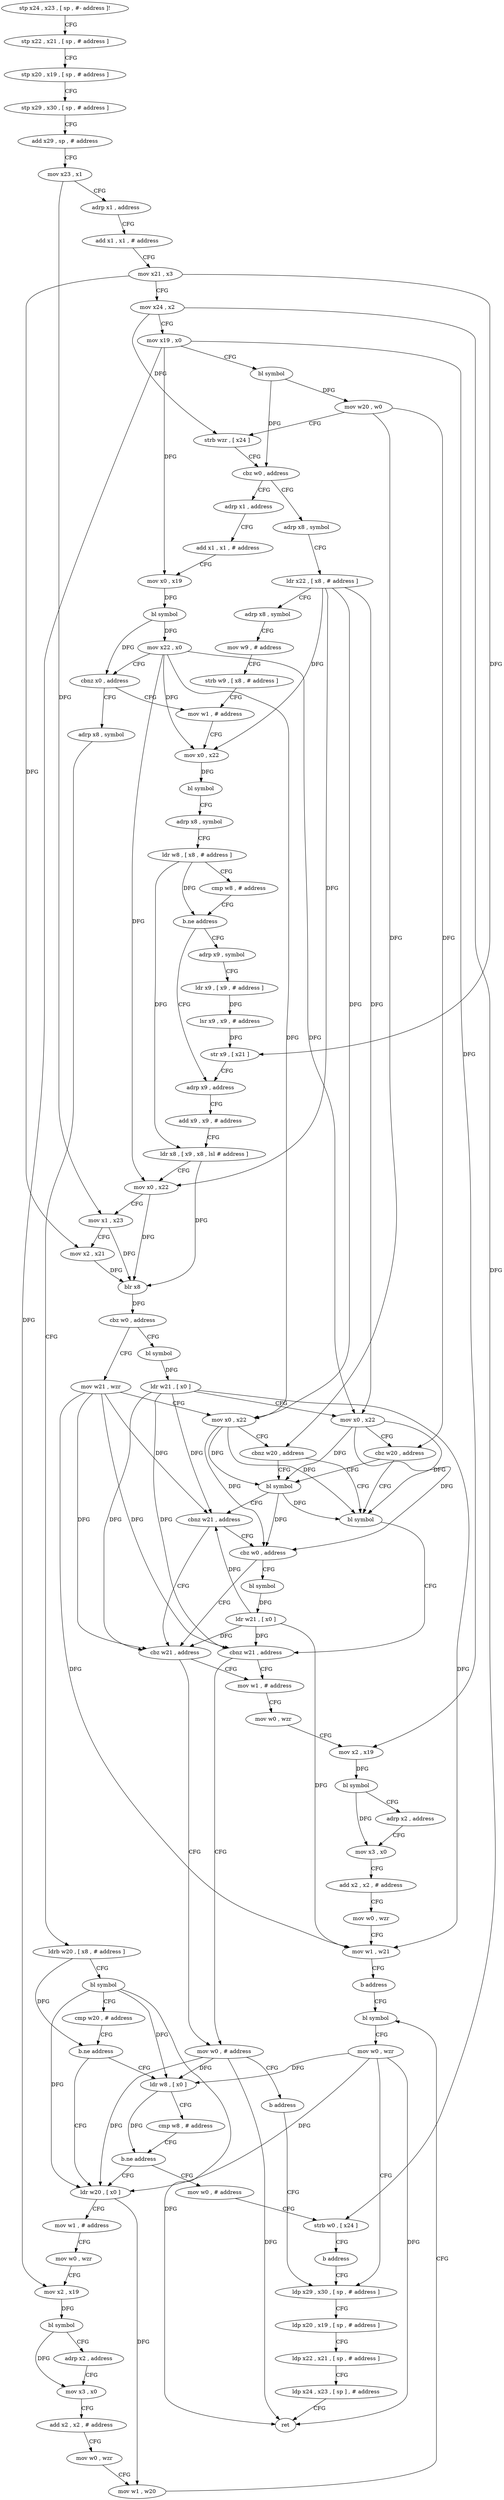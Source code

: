 digraph "func" {
"4206640" [label = "stp x24 , x23 , [ sp , #- address ]!" ]
"4206644" [label = "stp x22 , x21 , [ sp , # address ]" ]
"4206648" [label = "stp x20 , x19 , [ sp , # address ]" ]
"4206652" [label = "stp x29 , x30 , [ sp , # address ]" ]
"4206656" [label = "add x29 , sp , # address" ]
"4206660" [label = "mov x23 , x1" ]
"4206664" [label = "adrp x1 , address" ]
"4206668" [label = "add x1 , x1 , # address" ]
"4206672" [label = "mov x21 , x3" ]
"4206676" [label = "mov x24 , x2" ]
"4206680" [label = "mov x19 , x0" ]
"4206684" [label = "bl symbol" ]
"4206688" [label = "mov w20 , w0" ]
"4206692" [label = "strb wzr , [ x24 ]" ]
"4206696" [label = "cbz w0 , address" ]
"4206768" [label = "adrp x8 , symbol" ]
"4206700" [label = "adrp x1 , address" ]
"4206772" [label = "ldr x22 , [ x8 , # address ]" ]
"4206776" [label = "adrp x8 , symbol" ]
"4206780" [label = "mov w9 , # address" ]
"4206784" [label = "strb w9 , [ x8 , # address ]" ]
"4206788" [label = "mov w1 , # address" ]
"4206704" [label = "add x1 , x1 , # address" ]
"4206708" [label = "mov x0 , x19" ]
"4206712" [label = "bl symbol" ]
"4206716" [label = "mov x22 , x0" ]
"4206720" [label = "cbnz x0 , address" ]
"4206724" [label = "adrp x8 , symbol" ]
"4206832" [label = "adrp x9 , address" ]
"4206836" [label = "add x9 , x9 , # address" ]
"4206840" [label = "ldr x8 , [ x9 , x8 , lsl # address ]" ]
"4206844" [label = "mov x0 , x22" ]
"4206848" [label = "mov x1 , x23" ]
"4206852" [label = "mov x2 , x21" ]
"4206856" [label = "blr x8" ]
"4206860" [label = "cbz w0 , address" ]
"4206944" [label = "mov w21 , wzr" ]
"4206864" [label = "bl symbol" ]
"4206816" [label = "adrp x9 , symbol" ]
"4206820" [label = "ldr x9 , [ x9 , # address ]" ]
"4206824" [label = "lsr x9 , x9 , # address" ]
"4206828" [label = "str x9 , [ x21 ]" ]
"4206792" [label = "mov x0 , x22" ]
"4206796" [label = "bl symbol" ]
"4206800" [label = "adrp x8 , symbol" ]
"4206804" [label = "ldr w8 , [ x8 , # address ]" ]
"4206808" [label = "cmp w8 , # address" ]
"4206812" [label = "b.ne address" ]
"4206728" [label = "ldrb w20 , [ x8 , # address ]" ]
"4206732" [label = "bl symbol" ]
"4206736" [label = "cmp w20 , # address" ]
"4206740" [label = "b.ne address" ]
"4206972" [label = "ldr w20 , [ x0 ]" ]
"4206744" [label = "ldr w8 , [ x0 ]" ]
"4206948" [label = "mov x0 , x22" ]
"4206952" [label = "cbnz w20 , address" ]
"4206880" [label = "bl symbol" ]
"4206956" [label = "bl symbol" ]
"4206868" [label = "ldr w21 , [ x0 ]" ]
"4206872" [label = "mov x0 , x22" ]
"4206876" [label = "cbz w20 , address" ]
"4206976" [label = "mov w1 , # address" ]
"4206980" [label = "mov w0 , wzr" ]
"4206984" [label = "mov x2 , x19" ]
"4206988" [label = "bl symbol" ]
"4206992" [label = "adrp x2 , address" ]
"4206996" [label = "mov x3 , x0" ]
"4207000" [label = "add x2 , x2 , # address" ]
"4207004" [label = "mov w0 , wzr" ]
"4207008" [label = "mov w1 , w20" ]
"4207012" [label = "bl symbol" ]
"4206748" [label = "cmp w8 , # address" ]
"4206752" [label = "b.ne address" ]
"4206756" [label = "mov w0 , # address" ]
"4206884" [label = "cbnz w21 , address" ]
"4206900" [label = "cbz w21 , address" ]
"4206888" [label = "cbz w0 , address" ]
"4206960" [label = "cbnz w21 , address" ]
"4206904" [label = "mov w1 , # address" ]
"4206964" [label = "mov w0 , # address" ]
"4206760" [label = "strb w0 , [ x24 ]" ]
"4206764" [label = "b address" ]
"4207020" [label = "ldp x29 , x30 , [ sp , # address ]" ]
"4206892" [label = "bl symbol" ]
"4206908" [label = "mov w0 , wzr" ]
"4206912" [label = "mov x2 , x19" ]
"4206916" [label = "bl symbol" ]
"4206920" [label = "adrp x2 , address" ]
"4206924" [label = "mov x3 , x0" ]
"4206928" [label = "add x2 , x2 , # address" ]
"4206932" [label = "mov w0 , wzr" ]
"4206936" [label = "mov w1 , w21" ]
"4206940" [label = "b address" ]
"4206968" [label = "b address" ]
"4207024" [label = "ldp x20 , x19 , [ sp , # address ]" ]
"4207028" [label = "ldp x22 , x21 , [ sp , # address ]" ]
"4207032" [label = "ldp x24 , x23 , [ sp ] , # address" ]
"4207036" [label = "ret" ]
"4206896" [label = "ldr w21 , [ x0 ]" ]
"4207016" [label = "mov w0 , wzr" ]
"4206640" -> "4206644" [ label = "CFG" ]
"4206644" -> "4206648" [ label = "CFG" ]
"4206648" -> "4206652" [ label = "CFG" ]
"4206652" -> "4206656" [ label = "CFG" ]
"4206656" -> "4206660" [ label = "CFG" ]
"4206660" -> "4206664" [ label = "CFG" ]
"4206660" -> "4206848" [ label = "DFG" ]
"4206664" -> "4206668" [ label = "CFG" ]
"4206668" -> "4206672" [ label = "CFG" ]
"4206672" -> "4206676" [ label = "CFG" ]
"4206672" -> "4206852" [ label = "DFG" ]
"4206672" -> "4206828" [ label = "DFG" ]
"4206676" -> "4206680" [ label = "CFG" ]
"4206676" -> "4206692" [ label = "DFG" ]
"4206676" -> "4206760" [ label = "DFG" ]
"4206680" -> "4206684" [ label = "CFG" ]
"4206680" -> "4206708" [ label = "DFG" ]
"4206680" -> "4206984" [ label = "DFG" ]
"4206680" -> "4206912" [ label = "DFG" ]
"4206684" -> "4206688" [ label = "DFG" ]
"4206684" -> "4206696" [ label = "DFG" ]
"4206688" -> "4206692" [ label = "CFG" ]
"4206688" -> "4206952" [ label = "DFG" ]
"4206688" -> "4206876" [ label = "DFG" ]
"4206692" -> "4206696" [ label = "CFG" ]
"4206696" -> "4206768" [ label = "CFG" ]
"4206696" -> "4206700" [ label = "CFG" ]
"4206768" -> "4206772" [ label = "CFG" ]
"4206700" -> "4206704" [ label = "CFG" ]
"4206772" -> "4206776" [ label = "CFG" ]
"4206772" -> "4206792" [ label = "DFG" ]
"4206772" -> "4206844" [ label = "DFG" ]
"4206772" -> "4206948" [ label = "DFG" ]
"4206772" -> "4206872" [ label = "DFG" ]
"4206776" -> "4206780" [ label = "CFG" ]
"4206780" -> "4206784" [ label = "CFG" ]
"4206784" -> "4206788" [ label = "CFG" ]
"4206788" -> "4206792" [ label = "CFG" ]
"4206704" -> "4206708" [ label = "CFG" ]
"4206708" -> "4206712" [ label = "DFG" ]
"4206712" -> "4206716" [ label = "DFG" ]
"4206712" -> "4206720" [ label = "DFG" ]
"4206716" -> "4206720" [ label = "CFG" ]
"4206716" -> "4206792" [ label = "DFG" ]
"4206716" -> "4206844" [ label = "DFG" ]
"4206716" -> "4206948" [ label = "DFG" ]
"4206716" -> "4206872" [ label = "DFG" ]
"4206720" -> "4206788" [ label = "CFG" ]
"4206720" -> "4206724" [ label = "CFG" ]
"4206724" -> "4206728" [ label = "CFG" ]
"4206832" -> "4206836" [ label = "CFG" ]
"4206836" -> "4206840" [ label = "CFG" ]
"4206840" -> "4206844" [ label = "CFG" ]
"4206840" -> "4206856" [ label = "DFG" ]
"4206844" -> "4206848" [ label = "CFG" ]
"4206844" -> "4206856" [ label = "DFG" ]
"4206848" -> "4206852" [ label = "CFG" ]
"4206848" -> "4206856" [ label = "DFG" ]
"4206852" -> "4206856" [ label = "DFG" ]
"4206856" -> "4206860" [ label = "DFG" ]
"4206860" -> "4206944" [ label = "CFG" ]
"4206860" -> "4206864" [ label = "CFG" ]
"4206944" -> "4206948" [ label = "CFG" ]
"4206944" -> "4206884" [ label = "DFG" ]
"4206944" -> "4206960" [ label = "DFG" ]
"4206944" -> "4206900" [ label = "DFG" ]
"4206944" -> "4206936" [ label = "DFG" ]
"4206864" -> "4206868" [ label = "DFG" ]
"4206816" -> "4206820" [ label = "CFG" ]
"4206820" -> "4206824" [ label = "DFG" ]
"4206824" -> "4206828" [ label = "DFG" ]
"4206828" -> "4206832" [ label = "CFG" ]
"4206792" -> "4206796" [ label = "DFG" ]
"4206796" -> "4206800" [ label = "CFG" ]
"4206800" -> "4206804" [ label = "CFG" ]
"4206804" -> "4206808" [ label = "CFG" ]
"4206804" -> "4206812" [ label = "DFG" ]
"4206804" -> "4206840" [ label = "DFG" ]
"4206808" -> "4206812" [ label = "CFG" ]
"4206812" -> "4206832" [ label = "CFG" ]
"4206812" -> "4206816" [ label = "CFG" ]
"4206728" -> "4206732" [ label = "CFG" ]
"4206728" -> "4206740" [ label = "DFG" ]
"4206732" -> "4206736" [ label = "CFG" ]
"4206732" -> "4206972" [ label = "DFG" ]
"4206732" -> "4206744" [ label = "DFG" ]
"4206732" -> "4207036" [ label = "DFG" ]
"4206736" -> "4206740" [ label = "CFG" ]
"4206740" -> "4206972" [ label = "CFG" ]
"4206740" -> "4206744" [ label = "CFG" ]
"4206972" -> "4206976" [ label = "CFG" ]
"4206972" -> "4207008" [ label = "DFG" ]
"4206744" -> "4206748" [ label = "CFG" ]
"4206744" -> "4206752" [ label = "DFG" ]
"4206948" -> "4206952" [ label = "CFG" ]
"4206948" -> "4206880" [ label = "DFG" ]
"4206948" -> "4206956" [ label = "DFG" ]
"4206948" -> "4206888" [ label = "DFG" ]
"4206952" -> "4206880" [ label = "CFG" ]
"4206952" -> "4206956" [ label = "CFG" ]
"4206880" -> "4206884" [ label = "CFG" ]
"4206880" -> "4206956" [ label = "DFG" ]
"4206880" -> "4206888" [ label = "DFG" ]
"4206956" -> "4206960" [ label = "CFG" ]
"4206868" -> "4206872" [ label = "CFG" ]
"4206868" -> "4206884" [ label = "DFG" ]
"4206868" -> "4206960" [ label = "DFG" ]
"4206868" -> "4206900" [ label = "DFG" ]
"4206868" -> "4206936" [ label = "DFG" ]
"4206872" -> "4206876" [ label = "CFG" ]
"4206872" -> "4206880" [ label = "DFG" ]
"4206872" -> "4206956" [ label = "DFG" ]
"4206872" -> "4206888" [ label = "DFG" ]
"4206876" -> "4206956" [ label = "CFG" ]
"4206876" -> "4206880" [ label = "CFG" ]
"4206976" -> "4206980" [ label = "CFG" ]
"4206980" -> "4206984" [ label = "CFG" ]
"4206984" -> "4206988" [ label = "DFG" ]
"4206988" -> "4206992" [ label = "CFG" ]
"4206988" -> "4206996" [ label = "DFG" ]
"4206992" -> "4206996" [ label = "CFG" ]
"4206996" -> "4207000" [ label = "CFG" ]
"4207000" -> "4207004" [ label = "CFG" ]
"4207004" -> "4207008" [ label = "CFG" ]
"4207008" -> "4207012" [ label = "CFG" ]
"4207012" -> "4207016" [ label = "CFG" ]
"4206748" -> "4206752" [ label = "CFG" ]
"4206752" -> "4206972" [ label = "CFG" ]
"4206752" -> "4206756" [ label = "CFG" ]
"4206756" -> "4206760" [ label = "CFG" ]
"4206884" -> "4206900" [ label = "CFG" ]
"4206884" -> "4206888" [ label = "CFG" ]
"4206900" -> "4206964" [ label = "CFG" ]
"4206900" -> "4206904" [ label = "CFG" ]
"4206888" -> "4206900" [ label = "CFG" ]
"4206888" -> "4206892" [ label = "CFG" ]
"4206960" -> "4206904" [ label = "CFG" ]
"4206960" -> "4206964" [ label = "CFG" ]
"4206904" -> "4206908" [ label = "CFG" ]
"4206964" -> "4206968" [ label = "CFG" ]
"4206964" -> "4206972" [ label = "DFG" ]
"4206964" -> "4206744" [ label = "DFG" ]
"4206964" -> "4207036" [ label = "DFG" ]
"4206760" -> "4206764" [ label = "CFG" ]
"4206764" -> "4207020" [ label = "CFG" ]
"4207020" -> "4207024" [ label = "CFG" ]
"4206892" -> "4206896" [ label = "DFG" ]
"4206908" -> "4206912" [ label = "CFG" ]
"4206912" -> "4206916" [ label = "DFG" ]
"4206916" -> "4206920" [ label = "CFG" ]
"4206916" -> "4206924" [ label = "DFG" ]
"4206920" -> "4206924" [ label = "CFG" ]
"4206924" -> "4206928" [ label = "CFG" ]
"4206928" -> "4206932" [ label = "CFG" ]
"4206932" -> "4206936" [ label = "CFG" ]
"4206936" -> "4206940" [ label = "CFG" ]
"4206940" -> "4207012" [ label = "CFG" ]
"4206968" -> "4207020" [ label = "CFG" ]
"4207024" -> "4207028" [ label = "CFG" ]
"4207028" -> "4207032" [ label = "CFG" ]
"4207032" -> "4207036" [ label = "CFG" ]
"4206896" -> "4206900" [ label = "DFG" ]
"4206896" -> "4206884" [ label = "DFG" ]
"4206896" -> "4206960" [ label = "DFG" ]
"4206896" -> "4206936" [ label = "DFG" ]
"4207016" -> "4207020" [ label = "CFG" ]
"4207016" -> "4206972" [ label = "DFG" ]
"4207016" -> "4206744" [ label = "DFG" ]
"4207016" -> "4207036" [ label = "DFG" ]
}
